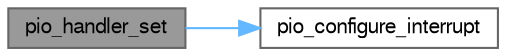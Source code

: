 digraph "pio_handler_set"
{
 // LATEX_PDF_SIZE
  bgcolor="transparent";
  edge [fontname=FreeSans,fontsize=10,labelfontname=FreeSans,labelfontsize=10];
  node [fontname=FreeSans,fontsize=10,shape=box,height=0.2,width=0.4];
  rankdir="LR";
  Node1 [label="pio_handler_set",height=0.2,width=0.4,color="gray40", fillcolor="grey60", style="filled", fontcolor="black",tooltip="Set an interrupt handler for the provided pins."];
  Node1 -> Node2 [color="steelblue1",style="solid"];
  Node2 [label="pio_configure_interrupt",height=0.2,width=0.4,color="grey40", fillcolor="white", style="filled",URL="$group__sam__drivers__pio__group.html#ga1cac5b69c0b755160f4e20c900e57ff2",tooltip="Configure the given interrupt source."];
}
